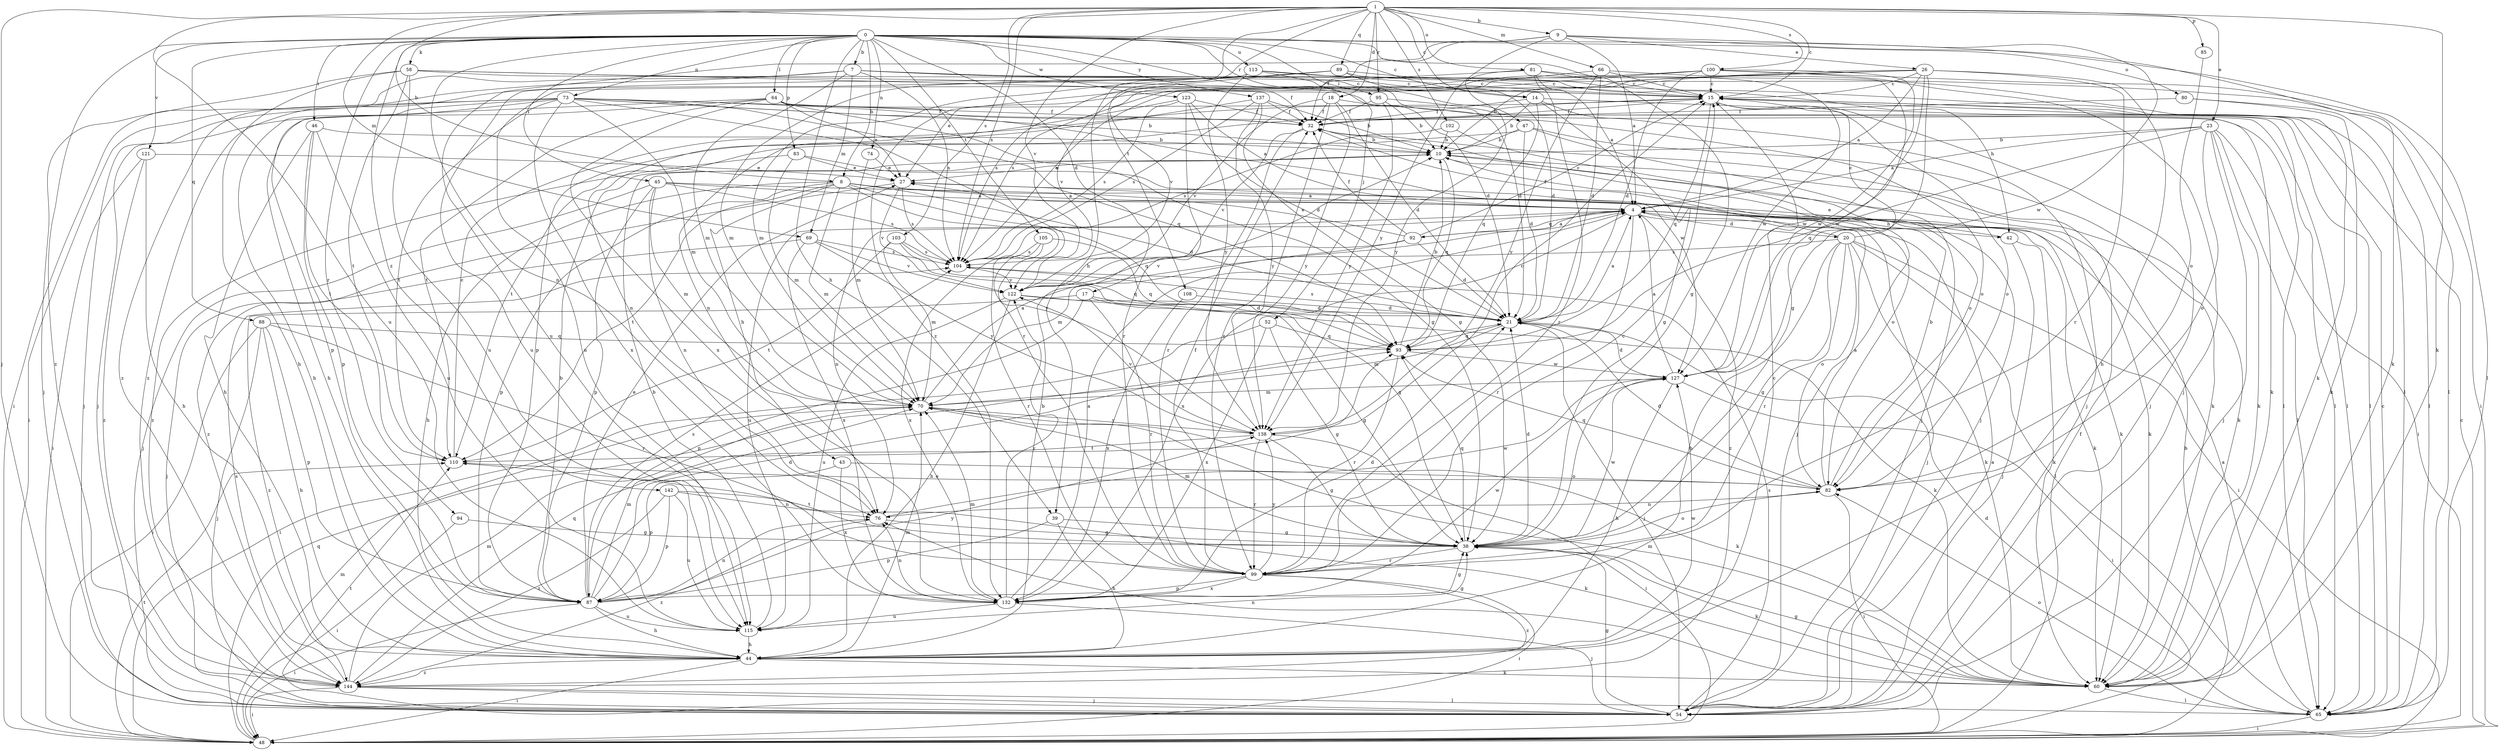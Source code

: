 strict digraph  {
0;
1;
4;
7;
8;
9;
10;
14;
15;
17;
18;
20;
21;
23;
26;
27;
32;
38;
39;
42;
43;
44;
45;
46;
47;
48;
52;
54;
58;
60;
64;
65;
66;
69;
70;
73;
74;
76;
80;
81;
82;
83;
85;
87;
88;
89;
92;
93;
94;
95;
99;
100;
102;
103;
104;
105;
108;
110;
113;
115;
121;
122;
123;
127;
132;
137;
138;
142;
144;
0 -> 7  [label=b];
0 -> 8  [label=b];
0 -> 14  [label=c];
0 -> 17  [label=d];
0 -> 38  [label=g];
0 -> 39  [label=h];
0 -> 45  [label=i];
0 -> 46  [label=i];
0 -> 47  [label=i];
0 -> 52  [label=j];
0 -> 58  [label=k];
0 -> 64  [label=l];
0 -> 65  [label=l];
0 -> 73  [label=n];
0 -> 74  [label=n];
0 -> 76  [label=n];
0 -> 80  [label=o];
0 -> 83  [label=p];
0 -> 88  [label=q];
0 -> 94  [label=r];
0 -> 95  [label=r];
0 -> 105  [label=t];
0 -> 113  [label=u];
0 -> 121  [label=v];
0 -> 123  [label=w];
0 -> 137  [label=y];
0 -> 142  [label=z];
0 -> 144  [label=z];
1 -> 8  [label=b];
1 -> 9  [label=b];
1 -> 14  [label=c];
1 -> 15  [label=c];
1 -> 18  [label=d];
1 -> 23  [label=e];
1 -> 39  [label=h];
1 -> 54  [label=j];
1 -> 60  [label=k];
1 -> 66  [label=m];
1 -> 69  [label=m];
1 -> 81  [label=o];
1 -> 85  [label=p];
1 -> 89  [label=q];
1 -> 95  [label=r];
1 -> 100  [label=s];
1 -> 102  [label=s];
1 -> 103  [label=s];
1 -> 104  [label=s];
1 -> 108  [label=t];
1 -> 115  [label=u];
1 -> 122  [label=v];
4 -> 20  [label=d];
4 -> 42  [label=h];
4 -> 54  [label=j];
4 -> 60  [label=k];
4 -> 76  [label=n];
4 -> 92  [label=q];
4 -> 99  [label=r];
4 -> 115  [label=u];
4 -> 132  [label=x];
4 -> 144  [label=z];
7 -> 15  [label=c];
7 -> 42  [label=h];
7 -> 48  [label=i];
7 -> 65  [label=l];
7 -> 69  [label=m];
7 -> 70  [label=m];
7 -> 104  [label=s];
7 -> 144  [label=z];
8 -> 4  [label=a];
8 -> 21  [label=d];
8 -> 43  [label=h];
8 -> 44  [label=h];
8 -> 60  [label=k];
8 -> 70  [label=m];
8 -> 87  [label=p];
8 -> 93  [label=q];
8 -> 110  [label=t];
8 -> 138  [label=y];
9 -> 4  [label=a];
9 -> 26  [label=e];
9 -> 32  [label=f];
9 -> 60  [label=k];
9 -> 115  [label=u];
9 -> 127  [label=w];
9 -> 138  [label=y];
10 -> 27  [label=e];
10 -> 54  [label=j];
10 -> 60  [label=k];
10 -> 93  [label=q];
14 -> 10  [label=b];
14 -> 32  [label=f];
14 -> 38  [label=g];
14 -> 54  [label=j];
14 -> 65  [label=l];
14 -> 93  [label=q];
15 -> 32  [label=f];
15 -> 54  [label=j];
15 -> 65  [label=l];
15 -> 82  [label=o];
15 -> 87  [label=p];
15 -> 93  [label=q];
17 -> 21  [label=d];
17 -> 38  [label=g];
17 -> 87  [label=p];
17 -> 99  [label=r];
17 -> 144  [label=z];
18 -> 21  [label=d];
18 -> 32  [label=f];
18 -> 60  [label=k];
18 -> 99  [label=r];
18 -> 122  [label=v];
18 -> 138  [label=y];
20 -> 15  [label=c];
20 -> 32  [label=f];
20 -> 38  [label=g];
20 -> 44  [label=h];
20 -> 48  [label=i];
20 -> 60  [label=k];
20 -> 65  [label=l];
20 -> 82  [label=o];
20 -> 99  [label=r];
20 -> 104  [label=s];
21 -> 4  [label=a];
21 -> 54  [label=j];
21 -> 70  [label=m];
21 -> 93  [label=q];
21 -> 104  [label=s];
23 -> 4  [label=a];
23 -> 10  [label=b];
23 -> 48  [label=i];
23 -> 54  [label=j];
23 -> 60  [label=k];
23 -> 65  [label=l];
23 -> 82  [label=o];
23 -> 93  [label=q];
26 -> 4  [label=a];
26 -> 10  [label=b];
26 -> 15  [label=c];
26 -> 27  [label=e];
26 -> 38  [label=g];
26 -> 44  [label=h];
26 -> 99  [label=r];
26 -> 104  [label=s];
26 -> 127  [label=w];
27 -> 4  [label=a];
27 -> 104  [label=s];
27 -> 122  [label=v];
27 -> 144  [label=z];
32 -> 10  [label=b];
32 -> 54  [label=j];
32 -> 99  [label=r];
32 -> 122  [label=v];
38 -> 21  [label=d];
38 -> 60  [label=k];
38 -> 70  [label=m];
38 -> 82  [label=o];
38 -> 93  [label=q];
38 -> 99  [label=r];
38 -> 110  [label=t];
38 -> 127  [label=w];
39 -> 38  [label=g];
39 -> 44  [label=h];
39 -> 87  [label=p];
42 -> 27  [label=e];
42 -> 54  [label=j];
42 -> 60  [label=k];
43 -> 82  [label=o];
43 -> 87  [label=p];
43 -> 132  [label=x];
44 -> 10  [label=b];
44 -> 15  [label=c];
44 -> 48  [label=i];
44 -> 60  [label=k];
44 -> 70  [label=m];
44 -> 127  [label=w];
44 -> 144  [label=z];
45 -> 4  [label=a];
45 -> 54  [label=j];
45 -> 60  [label=k];
45 -> 70  [label=m];
45 -> 76  [label=n];
45 -> 87  [label=p];
45 -> 104  [label=s];
46 -> 10  [label=b];
46 -> 44  [label=h];
46 -> 87  [label=p];
46 -> 110  [label=t];
46 -> 115  [label=u];
47 -> 10  [label=b];
47 -> 21  [label=d];
47 -> 54  [label=j];
47 -> 60  [label=k];
47 -> 110  [label=t];
48 -> 10  [label=b];
48 -> 15  [label=c];
48 -> 32  [label=f];
48 -> 70  [label=m];
48 -> 93  [label=q];
48 -> 110  [label=t];
52 -> 38  [label=g];
52 -> 48  [label=i];
52 -> 93  [label=q];
52 -> 132  [label=x];
54 -> 4  [label=a];
54 -> 38  [label=g];
54 -> 104  [label=s];
54 -> 110  [label=t];
58 -> 15  [label=c];
58 -> 21  [label=d];
58 -> 32  [label=f];
58 -> 44  [label=h];
58 -> 54  [label=j];
58 -> 110  [label=t];
58 -> 115  [label=u];
60 -> 38  [label=g];
60 -> 65  [label=l];
60 -> 70  [label=m];
60 -> 76  [label=n];
64 -> 27  [label=e];
64 -> 32  [label=f];
64 -> 38  [label=g];
64 -> 44  [label=h];
64 -> 54  [label=j];
64 -> 65  [label=l];
64 -> 110  [label=t];
64 -> 132  [label=x];
65 -> 4  [label=a];
65 -> 15  [label=c];
65 -> 21  [label=d];
65 -> 48  [label=i];
65 -> 82  [label=o];
66 -> 15  [label=c];
66 -> 21  [label=d];
66 -> 122  [label=v];
66 -> 127  [label=w];
66 -> 138  [label=y];
69 -> 54  [label=j];
69 -> 104  [label=s];
69 -> 122  [label=v];
69 -> 132  [label=x];
69 -> 138  [label=y];
70 -> 4  [label=a];
70 -> 60  [label=k];
70 -> 138  [label=y];
73 -> 10  [label=b];
73 -> 32  [label=f];
73 -> 44  [label=h];
73 -> 48  [label=i];
73 -> 54  [label=j];
73 -> 70  [label=m];
73 -> 82  [label=o];
73 -> 87  [label=p];
73 -> 93  [label=q];
73 -> 99  [label=r];
73 -> 110  [label=t];
73 -> 127  [label=w];
73 -> 132  [label=x];
74 -> 27  [label=e];
74 -> 70  [label=m];
76 -> 38  [label=g];
76 -> 127  [label=w];
76 -> 144  [label=z];
80 -> 32  [label=f];
80 -> 60  [label=k];
80 -> 65  [label=l];
81 -> 4  [label=a];
81 -> 15  [label=c];
81 -> 99  [label=r];
81 -> 122  [label=v];
81 -> 127  [label=w];
81 -> 138  [label=y];
82 -> 4  [label=a];
82 -> 10  [label=b];
82 -> 21  [label=d];
82 -> 48  [label=i];
82 -> 76  [label=n];
82 -> 93  [label=q];
83 -> 27  [label=e];
83 -> 70  [label=m];
83 -> 82  [label=o];
83 -> 144  [label=z];
85 -> 82  [label=o];
87 -> 10  [label=b];
87 -> 21  [label=d];
87 -> 27  [label=e];
87 -> 44  [label=h];
87 -> 48  [label=i];
87 -> 70  [label=m];
87 -> 76  [label=n];
87 -> 104  [label=s];
87 -> 115  [label=u];
87 -> 138  [label=y];
88 -> 44  [label=h];
88 -> 48  [label=i];
88 -> 54  [label=j];
88 -> 87  [label=p];
88 -> 93  [label=q];
88 -> 99  [label=r];
89 -> 15  [label=c];
89 -> 21  [label=d];
89 -> 65  [label=l];
89 -> 70  [label=m];
89 -> 104  [label=s];
89 -> 115  [label=u];
92 -> 4  [label=a];
92 -> 15  [label=c];
92 -> 21  [label=d];
92 -> 27  [label=e];
92 -> 32  [label=f];
92 -> 70  [label=m];
92 -> 122  [label=v];
93 -> 10  [label=b];
93 -> 99  [label=r];
93 -> 127  [label=w];
94 -> 38  [label=g];
94 -> 48  [label=i];
95 -> 10  [label=b];
95 -> 32  [label=f];
95 -> 65  [label=l];
95 -> 138  [label=y];
99 -> 15  [label=c];
99 -> 32  [label=f];
99 -> 48  [label=i];
99 -> 87  [label=p];
99 -> 132  [label=x];
99 -> 138  [label=y];
99 -> 144  [label=z];
100 -> 15  [label=c];
100 -> 21  [label=d];
100 -> 48  [label=i];
100 -> 54  [label=j];
100 -> 104  [label=s];
100 -> 115  [label=u];
100 -> 127  [label=w];
100 -> 132  [label=z];
102 -> 10  [label=b];
102 -> 82  [label=o];
102 -> 104  [label=s];
103 -> 38  [label=g];
103 -> 70  [label=m];
103 -> 93  [label=q];
103 -> 104  [label=s];
103 -> 110  [label=t];
104 -> 122  [label=v];
105 -> 93  [label=q];
105 -> 99  [label=r];
105 -> 104  [label=s];
105 -> 132  [label=x];
108 -> 21  [label=d];
108 -> 132  [label=x];
110 -> 15  [label=c];
110 -> 82  [label=o];
113 -> 15  [label=c];
113 -> 21  [label=d];
113 -> 60  [label=k];
113 -> 70  [label=m];
113 -> 138  [label=y];
113 -> 144  [label=z];
115 -> 10  [label=b];
115 -> 38  [label=g];
115 -> 44  [label=h];
121 -> 27  [label=e];
121 -> 44  [label=h];
121 -> 48  [label=i];
121 -> 144  [label=z];
122 -> 21  [label=d];
122 -> 44  [label=h];
122 -> 60  [label=k];
122 -> 115  [label=u];
123 -> 4  [label=a];
123 -> 21  [label=d];
123 -> 32  [label=f];
123 -> 76  [label=n];
123 -> 99  [label=r];
123 -> 104  [label=s];
127 -> 4  [label=a];
127 -> 21  [label=d];
127 -> 44  [label=h];
127 -> 48  [label=i];
127 -> 70  [label=m];
132 -> 4  [label=a];
132 -> 21  [label=d];
132 -> 38  [label=g];
132 -> 54  [label=j];
132 -> 70  [label=m];
132 -> 76  [label=n];
132 -> 115  [label=u];
132 -> 122  [label=v];
132 -> 127  [label=w];
137 -> 10  [label=b];
137 -> 32  [label=f];
137 -> 38  [label=g];
137 -> 76  [label=n];
137 -> 104  [label=s];
137 -> 138  [label=y];
138 -> 15  [label=c];
138 -> 38  [label=g];
138 -> 48  [label=i];
138 -> 99  [label=r];
138 -> 110  [label=t];
138 -> 122  [label=v];
142 -> 60  [label=k];
142 -> 76  [label=n];
142 -> 87  [label=p];
142 -> 115  [label=u];
142 -> 144  [label=z];
144 -> 48  [label=i];
144 -> 54  [label=j];
144 -> 65  [label=l];
144 -> 70  [label=m];
144 -> 93  [label=q];
144 -> 104  [label=s];
}
